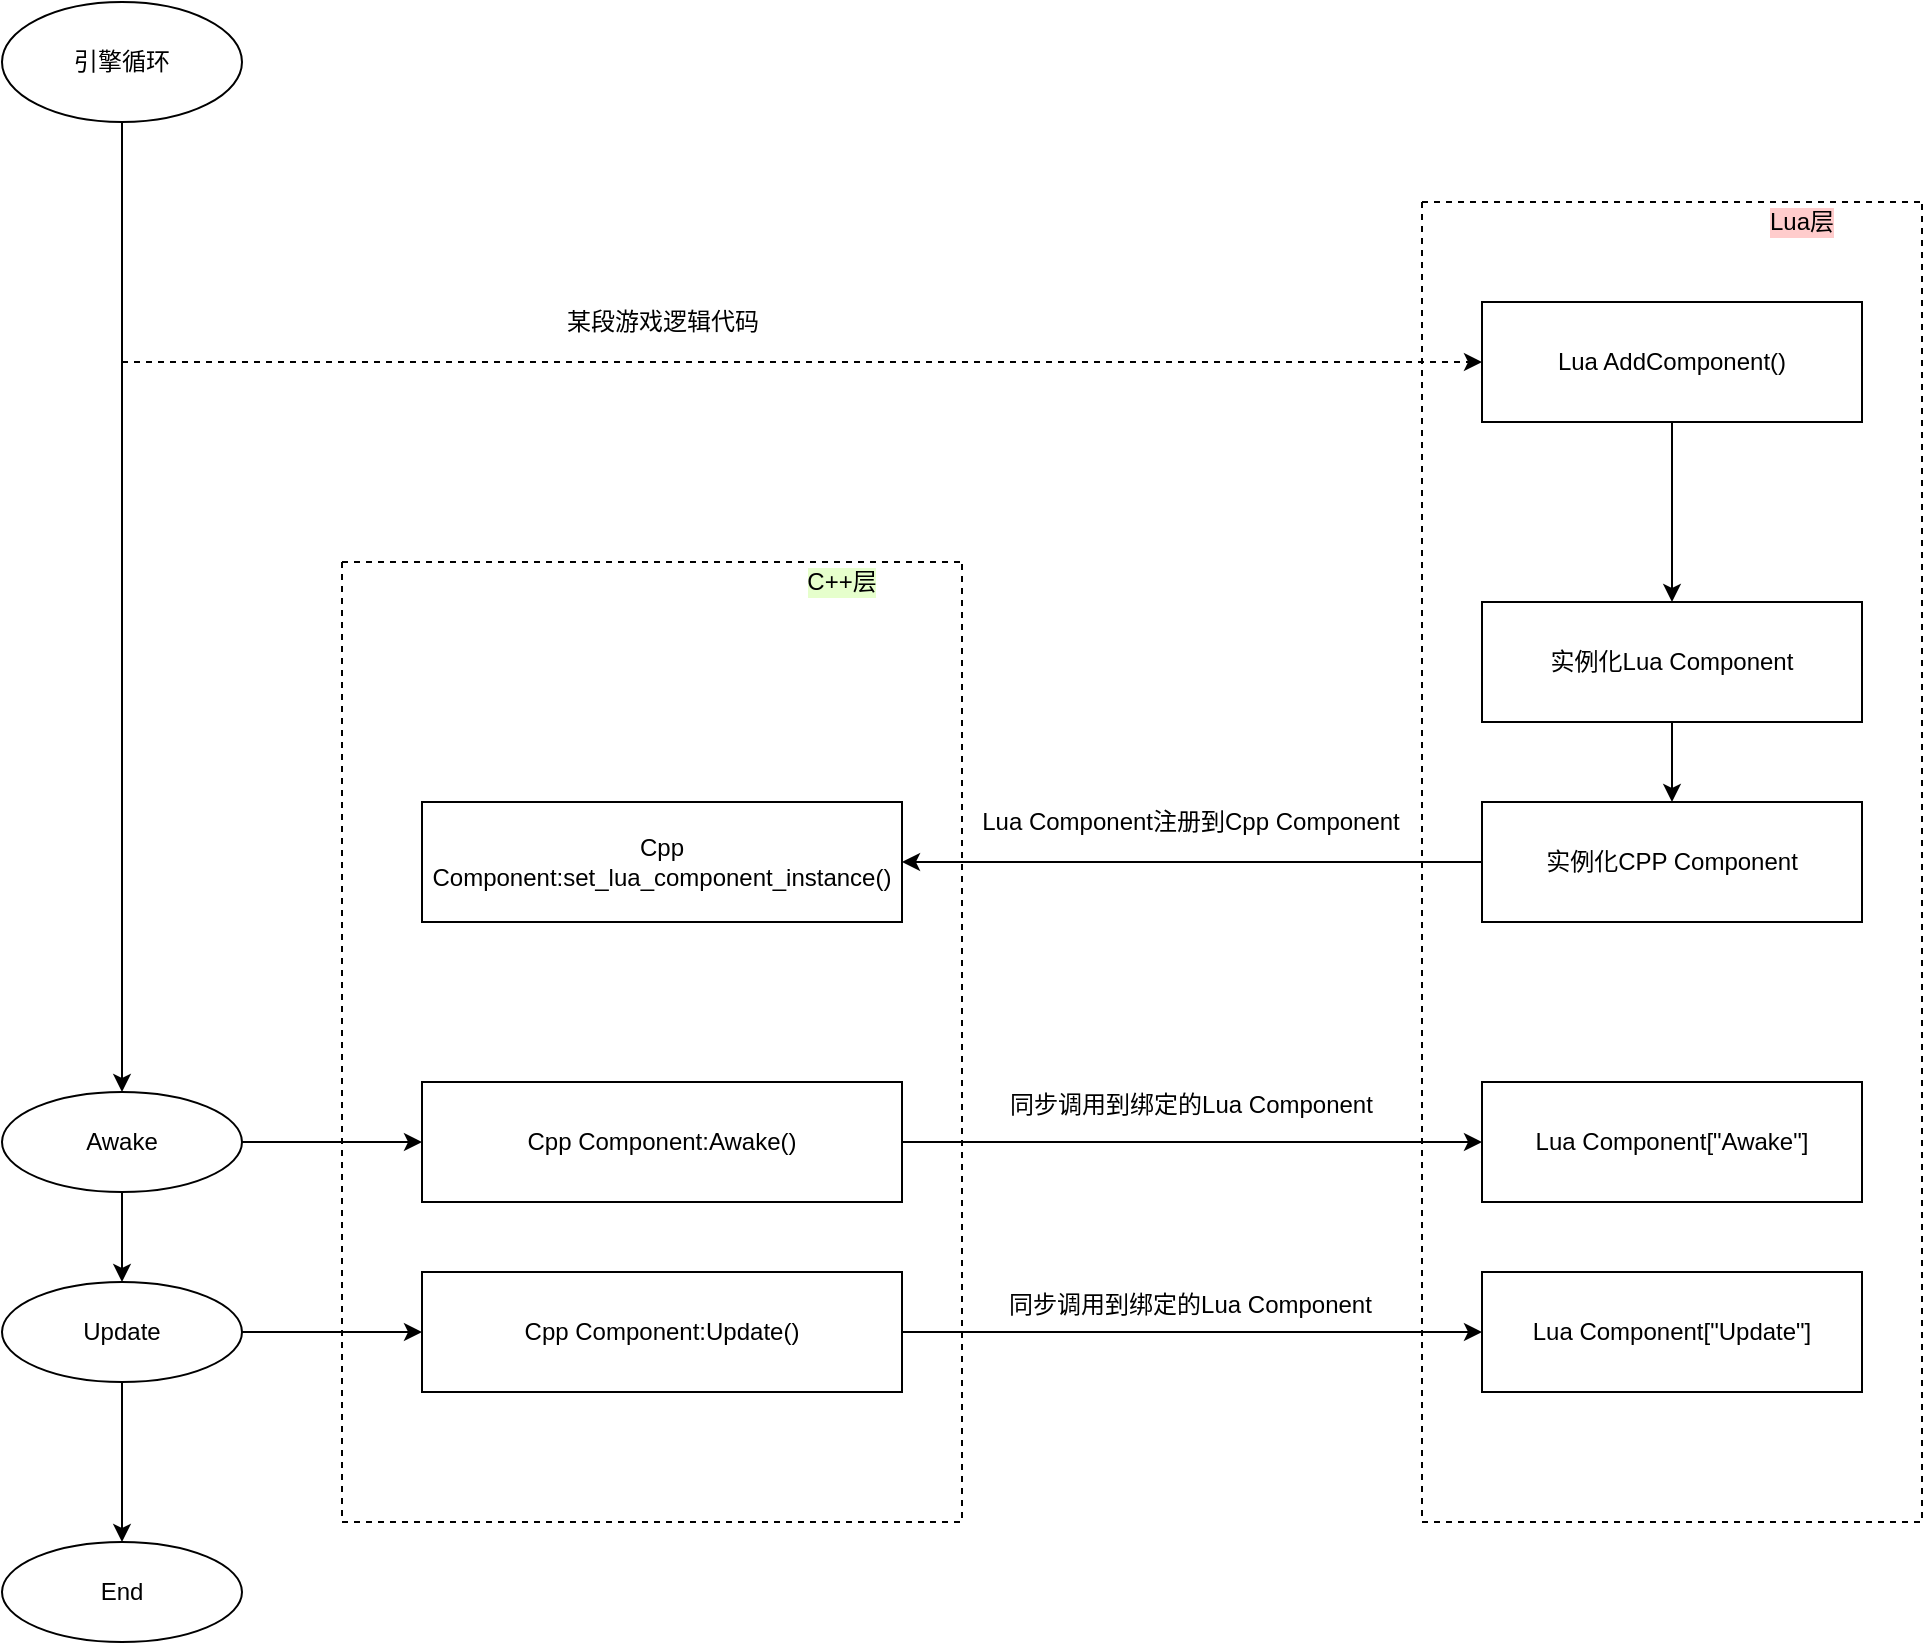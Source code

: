 <mxfile version="14.6.13" type="device"><diagram id="iI6QE3B0h9oTmTpJLnnV" name="第 1 页"><mxGraphModel dx="4689" dy="5561" grid="1" gridSize="10" guides="1" tooltips="1" connect="1" arrows="1" fold="1" page="1" pageScale="1" pageWidth="3300" pageHeight="4681" math="0" shadow="0"><root><mxCell id="0"/><mxCell id="1" parent="0"/><mxCell id="ZnfhJog6wDN0kHvocBYT-18" value="Cpp Component:Update()" style="whiteSpace=wrap;html=1;fontSize=12;" vertex="1" parent="1"><mxGeometry x="170" y="555" width="240" height="60" as="geometry"/></mxCell><mxCell id="ZnfhJog6wDN0kHvocBYT-35" value="" style="swimlane;startSize=0;fontSize=12;dashed=1;container=0;" vertex="1" parent="1"><mxGeometry x="670" y="20" width="250" height="660" as="geometry"/></mxCell><mxCell id="ZnfhJog6wDN0kHvocBYT-5" value="" style="edgeStyle=orthogonalEdgeStyle;rounded=0;orthogonalLoop=1;jettySize=auto;html=1;fontSize=12;" edge="1" parent="1" source="ZnfhJog6wDN0kHvocBYT-1" target="ZnfhJog6wDN0kHvocBYT-2"><mxGeometry relative="1" as="geometry"/></mxCell><mxCell id="ZnfhJog6wDN0kHvocBYT-1" value="实例化Lua Component" style="rounded=0;whiteSpace=wrap;html=1;fontSize=12;" vertex="1" parent="1"><mxGeometry x="700" y="220" width="190" height="60" as="geometry"/></mxCell><mxCell id="ZnfhJog6wDN0kHvocBYT-25" value="" style="edgeStyle=orthogonalEdgeStyle;rounded=0;orthogonalLoop=1;jettySize=auto;html=1;fontSize=12;" edge="1" parent="1" source="ZnfhJog6wDN0kHvocBYT-2" target="ZnfhJog6wDN0kHvocBYT-6"><mxGeometry relative="1" as="geometry"/></mxCell><mxCell id="ZnfhJog6wDN0kHvocBYT-2" value="实例化CPP Component" style="rounded=0;whiteSpace=wrap;html=1;fontSize=12;" vertex="1" parent="1"><mxGeometry x="700" y="320" width="190" height="60" as="geometry"/></mxCell><mxCell id="ZnfhJog6wDN0kHvocBYT-12" value="" style="edgeStyle=orthogonalEdgeStyle;rounded=0;orthogonalLoop=1;jettySize=auto;html=1;fontSize=12;" edge="1" parent="1" source="ZnfhJog6wDN0kHvocBYT-9" target="ZnfhJog6wDN0kHvocBYT-11"><mxGeometry relative="1" as="geometry"/></mxCell><mxCell id="ZnfhJog6wDN0kHvocBYT-21" value="" style="edgeStyle=orthogonalEdgeStyle;rounded=0;orthogonalLoop=1;jettySize=auto;html=1;fontSize=12;" edge="1" parent="1" source="ZnfhJog6wDN0kHvocBYT-9" target="ZnfhJog6wDN0kHvocBYT-16"><mxGeometry relative="1" as="geometry"/></mxCell><mxCell id="ZnfhJog6wDN0kHvocBYT-9" value="Awake" style="ellipse;whiteSpace=wrap;html=1;fontSize=12;" vertex="1" parent="1"><mxGeometry x="-40" y="465" width="120" height="50" as="geometry"/></mxCell><mxCell id="ZnfhJog6wDN0kHvocBYT-14" value="" style="edgeStyle=orthogonalEdgeStyle;rounded=0;orthogonalLoop=1;jettySize=auto;html=1;fontSize=12;" edge="1" parent="1" source="ZnfhJog6wDN0kHvocBYT-11" target="ZnfhJog6wDN0kHvocBYT-13"><mxGeometry relative="1" as="geometry"/></mxCell><mxCell id="ZnfhJog6wDN0kHvocBYT-26" value="同步调用到绑定的Lua Component" style="edgeLabel;align=center;verticalAlign=middle;resizable=0;points=[];fontSize=12;labelBackgroundColor=none;" vertex="1" connectable="0" parent="ZnfhJog6wDN0kHvocBYT-14"><mxGeometry x="-0.101" relative="1" as="geometry"><mxPoint x="14" y="-20" as="offset"/></mxGeometry></mxCell><mxCell id="ZnfhJog6wDN0kHvocBYT-13" value="Lua Component[&quot;Awake&quot;]" style="whiteSpace=wrap;html=1;fontSize=12;" vertex="1" parent="1"><mxGeometry x="700" y="460" width="190" height="60" as="geometry"/></mxCell><mxCell id="ZnfhJog6wDN0kHvocBYT-15" value="" style="edgeStyle=orthogonalEdgeStyle;rounded=0;orthogonalLoop=1;jettySize=auto;html=1;fontSize=12;" edge="1" parent="1" source="ZnfhJog6wDN0kHvocBYT-16" target="ZnfhJog6wDN0kHvocBYT-18"><mxGeometry relative="1" as="geometry"/></mxCell><mxCell id="ZnfhJog6wDN0kHvocBYT-24" value="" style="edgeStyle=orthogonalEdgeStyle;rounded=0;orthogonalLoop=1;jettySize=auto;html=1;fontSize=12;" edge="1" parent="1" source="ZnfhJog6wDN0kHvocBYT-16" target="ZnfhJog6wDN0kHvocBYT-23"><mxGeometry relative="1" as="geometry"/></mxCell><mxCell id="ZnfhJog6wDN0kHvocBYT-16" value="Update" style="ellipse;whiteSpace=wrap;html=1;fontSize=12;" vertex="1" parent="1"><mxGeometry x="-40" y="560" width="120" height="50" as="geometry"/></mxCell><mxCell id="ZnfhJog6wDN0kHvocBYT-17" value="" style="edgeStyle=orthogonalEdgeStyle;rounded=0;orthogonalLoop=1;jettySize=auto;html=1;fontSize=12;" edge="1" parent="1" source="ZnfhJog6wDN0kHvocBYT-18" target="ZnfhJog6wDN0kHvocBYT-19"><mxGeometry relative="1" as="geometry"/></mxCell><mxCell id="ZnfhJog6wDN0kHvocBYT-19" value="Lua Component[&quot;Update&quot;]" style="whiteSpace=wrap;html=1;fontSize=12;" vertex="1" parent="1"><mxGeometry x="700" y="555" width="190" height="60" as="geometry"/></mxCell><mxCell id="ZnfhJog6wDN0kHvocBYT-20" value="" style="endArrow=classic;html=1;entryX=0.5;entryY=0;entryDx=0;entryDy=0;exitX=0.5;exitY=1;exitDx=0;exitDy=0;fontSize=12;" edge="1" parent="1" source="ZnfhJog6wDN0kHvocBYT-22" target="ZnfhJog6wDN0kHvocBYT-9"><mxGeometry width="50" height="50" relative="1" as="geometry"><mxPoint x="20" y="70" as="sourcePoint"/><mxPoint x="380" y="410" as="targetPoint"/></mxGeometry></mxCell><mxCell id="ZnfhJog6wDN0kHvocBYT-22" value="引擎循环" style="ellipse;whiteSpace=wrap;html=1;fontSize=12;" vertex="1" parent="1"><mxGeometry x="-40" y="-80" width="120" height="60" as="geometry"/></mxCell><mxCell id="ZnfhJog6wDN0kHvocBYT-23" value="End" style="ellipse;whiteSpace=wrap;html=1;fontSize=12;" vertex="1" parent="1"><mxGeometry x="-40" y="690" width="120" height="50" as="geometry"/></mxCell><mxCell id="ZnfhJog6wDN0kHvocBYT-29" value="同步调用到绑定的Lua Component" style="edgeLabel;align=center;verticalAlign=middle;resizable=0;points=[];fontSize=12;labelBackgroundColor=none;" vertex="1" connectable="0" parent="1"><mxGeometry x="554" y="570" as="geometry"/></mxCell><mxCell id="ZnfhJog6wDN0kHvocBYT-32" value="" style="edgeStyle=orthogonalEdgeStyle;rounded=0;orthogonalLoop=1;jettySize=auto;html=1;fontSize=12;" edge="1" parent="1" source="ZnfhJog6wDN0kHvocBYT-30" target="ZnfhJog6wDN0kHvocBYT-1"><mxGeometry relative="1" as="geometry"/></mxCell><mxCell id="ZnfhJog6wDN0kHvocBYT-33" value="" style="endArrow=classic;html=1;fontSize=12;entryX=0;entryY=0.5;entryDx=0;entryDy=0;dashed=1;" edge="1" parent="1" target="ZnfhJog6wDN0kHvocBYT-30"><mxGeometry width="50" height="50" relative="1" as="geometry"><mxPoint x="20" y="100" as="sourcePoint"/><mxPoint x="520" y="290" as="targetPoint"/></mxGeometry></mxCell><mxCell id="ZnfhJog6wDN0kHvocBYT-39" value="" style="swimlane;startSize=0;fontSize=12;dashed=1;container=0;labelBackgroundColor=#E6FFCC;" vertex="1" parent="1"><mxGeometry x="130" y="200" width="310" height="480" as="geometry"/></mxCell><mxCell id="ZnfhJog6wDN0kHvocBYT-40" value="C++层" style="text;html=1;strokeColor=none;fillColor=none;align=center;verticalAlign=middle;whiteSpace=wrap;rounded=0;dashed=1;fontSize=12;labelBackgroundColor=#E6FFCC;" vertex="1" parent="ZnfhJog6wDN0kHvocBYT-39"><mxGeometry x="190" width="120" height="20" as="geometry"/></mxCell><mxCell id="ZnfhJog6wDN0kHvocBYT-6" value="Cpp Component:set_lua_component_instance()" style="rounded=0;whiteSpace=wrap;html=1;fontSize=12;" vertex="1" parent="1"><mxGeometry x="170" y="320" width="240" height="60" as="geometry"/></mxCell><mxCell id="ZnfhJog6wDN0kHvocBYT-11" value="Cpp Component:Awake()" style="whiteSpace=wrap;html=1;fontSize=12;" vertex="1" parent="1"><mxGeometry x="170" y="460" width="240" height="60" as="geometry"/></mxCell><mxCell id="ZnfhJog6wDN0kHvocBYT-36" value="Lua层" style="text;html=1;strokeColor=none;fillColor=none;align=center;verticalAlign=middle;whiteSpace=wrap;rounded=0;dashed=1;fontSize=12;labelBackgroundColor=#FFCCCC;" vertex="1" parent="1"><mxGeometry x="800" y="20" width="120" height="20" as="geometry"/></mxCell><mxCell id="ZnfhJog6wDN0kHvocBYT-30" value="&lt;span style=&quot;font-size: 12px; background-color: rgb(255, 255, 255);&quot;&gt;Lua AddComponent()&lt;/span&gt;" style="rounded=0;whiteSpace=wrap;html=1;fontSize=12;" vertex="1" parent="1"><mxGeometry x="700" y="70" width="190" height="60" as="geometry"/></mxCell><mxCell id="ZnfhJog6wDN0kHvocBYT-34" value="某段游戏逻辑代码" style="edgeLabel;html=1;align=center;verticalAlign=middle;resizable=0;points=[];fontSize=12;" vertex="1" connectable="0" parent="1"><mxGeometry x="290" y="80" as="geometry"/></mxCell><mxCell id="ZnfhJog6wDN0kHvocBYT-41" value="&lt;span style=&quot;font-size: 12px;&quot;&gt;Lua Component注册到Cpp Component&lt;/span&gt;" style="text;html=1;align=center;verticalAlign=middle;resizable=0;points=[];autosize=1;strokeColor=none;fontSize=12;" vertex="1" parent="1"><mxGeometry x="444" y="320" width="220" height="20" as="geometry"/></mxCell></root></mxGraphModel></diagram></mxfile>